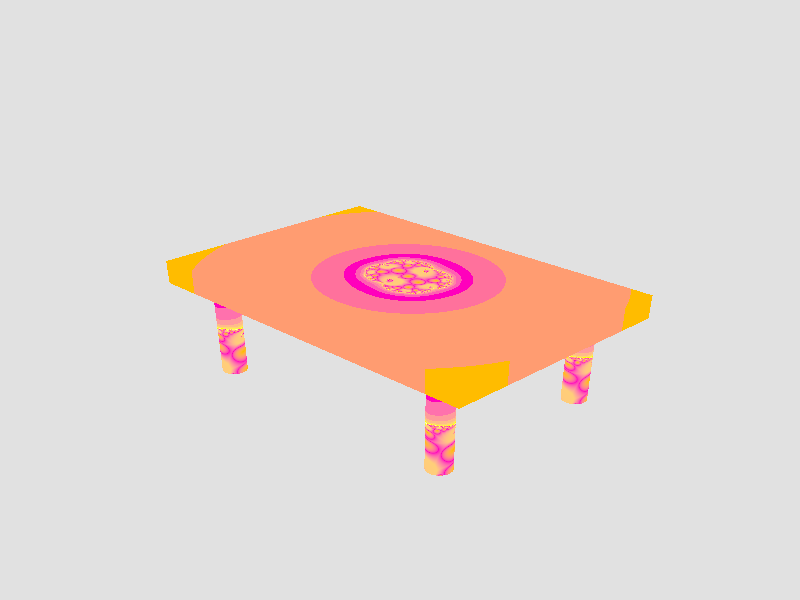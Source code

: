 #include "colors.inc"          
#include "woods.inc"
#include "textures.inc"
#include "rand.inc"
/// La posicion de la camara
camera {
 //location <0,1,-10>
 location <10,10,10>
 right x
 look_at <0,2,0>
	 angle 40
}
// Punto de luz
light_source {
 <-10,30,20>
 color rgb <1,1,1> // White
}                 

plane { // Floor
    <0,1,0>, 0 //Normal and distance
    texture { 
        pigment {
            color Gray
            } 
    } 
}

background{
    color Black
}
 #declare Pigment_1 =
pigment{ magnet 1 // magnet type 1 or 2
         julia <0.360, 0.250>, 2  interior 1, 1
         scale 0.26 rotate<0,40,0>
         color_map{[0.0 color rgb <1,0.5,0>]
                   [0.1 color rgb <1,0,0.5>]
                   [0.4 color rgb <1,1,0>]
                   [1.0 color rgb <1,1,1>]
                   [1.0 color rgb <0,0,0>]}
         } // end of pigment -------------------

#declare radioCilindro = 0.2;
#declare alturaPata = 2;

#declare alturaMesa = 0.5;
#declare anchoMesa = 2;
#declare largoMesa = 3;
#declare pata = 
 cylinder {
    <0, 0, 0>,
    <0, alturaPata, 0>,     
    radioCilindro   
   pigment{ magnet 1 // magnet type 1 or 2
         julia <0.360, 0.250>, 20  interior 1, 1
         scale 0.26 rotate<0,40,0>
         color_map{[0.0 color rgb <1,0.5,0>]
                   [0.1 color rgb <1,0,0.5>]
                   [0.4 color rgb <1,1,0>]
                   [1.0 color rgb <1,1,1>]
                   [1.0 color rgb <0,0,0>]}
        } // end of pigment
	
  }
 #declare angulo = 0;
#declare base = union{
 object{pata
 	translate<-anchoMesa*3/4,0,-largoMesa*3/4>
 	}
  object{pata
 	translate<-anchoMesa*3/4,0,largoMesa*3/4>}
  object{pata
 	translate<anchoMesa*3/4,0,largoMesa*3/4>}
  object{pata
 	translate<anchoMesa*3/4,0,-largoMesa*3/4>}
}
#declare tabla = 
 box{ 
 	<-anchoMesa,0,-largoMesa>, 
 	<anchoMesa,alturaMesa, largoMesa>
 	translate <0,2,0>
 	 pigment{ magnet 1 // magnet type 1 or 2
         julia <0.360, 0.250>, 30  interior 1, 1
         scale 0.16 rotate<90,10,0>
         color_map{[0.0 color rgb <1,0.5,0>]
                   [0.1 color rgb <1,0,0.5>]
                   [0.4 color rgb <1,1,0>]
                   [1.0 color rgb <1,1,1>]
                   [1.0 color rgb <0,0,0>]}
        } // end of pigment
 	
 }

 #declare mesa = union{
 	object{base}
 	object{tabla}
 	
 		}
 
 mesa